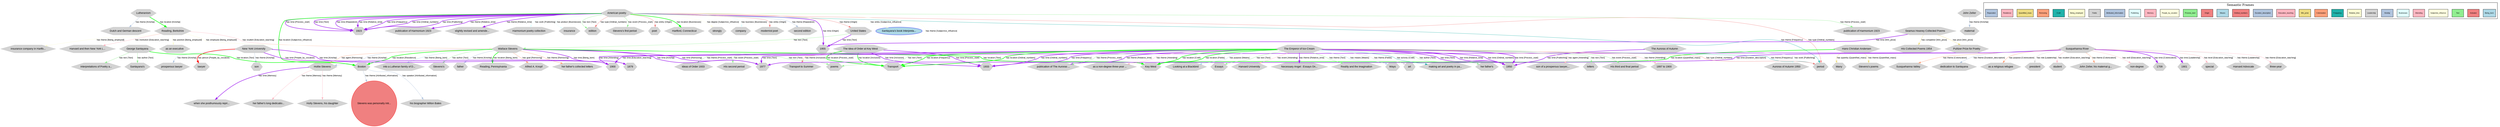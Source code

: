 digraph Wallace_Stevens {
    rankdir=TB;
    compound=true;
    node [fontname="Arial", fontsize=12, style=filled];
    edge [fontname="Arial", fontsize=10, color=gray];
    
    // Graph styling
    bgcolor=white;
    
    // Node type definitions
    subgraph cluster_people {{
        label="People";
        style=filled;
        fillcolor=lightcoral;
        color=red;
        node [fillcolor=lightcoral, color=red, shape=circle];
    }}
    
    subgraph cluster_locations {{
        label="Locations";
        style=filled;
        fillcolor=lightgreen;
        color=green;
        node [fillcolor=lightgreen, color=green, shape=box];
    }}
    
    subgraph cluster_concepts {{
        label="Concepts";
        style=filled;
        fillcolor=lightblue;
        color=blue;
        node [fillcolor=lightblue, color=blue, shape=ellipse];
    }}
    
    subgraph cluster_events {{
        label="Events";
        style=filled;
        fillcolor=lightyellow;
        color=orange;
        node [fillcolor=lightyellow, color=orange, shape=diamond];
    }}
    
    subgraph cluster_other {{
        label="Other";
        style=filled;
        fillcolor=lightgray;
        color=gray;
        node [fillcolor=lightgray, color=gray, shape=hexagon];
    }}

    // People nodes
    "Stevens was personally intr..." [label="Stevens was personally intr...", fillcolor=lightcoral, color=red, shape=circle];

    // Concepts nodes
    "Santayana's book Interpreta..." [label="Santayana's book Interpreta...", fillcolor=lightblue, color=blue, shape=ellipse];

    // Other nodes
    "son of a prosperous lawyer,..." [label="son of a prosperous lawyer,...", fillcolor=lightgray, color=gray, shape=hexagon];
    "three-year" [label="three-year", fillcolor=lightgray, color=gray, shape=hexagon];
    "into a Lutheran family of D..." [label="into a Lutheran family of D...", fillcolor=lightgray, color=gray, shape=hexagon];
    "1900" [label="1900", fillcolor=lightgray, color=gray, shape=hexagon];
    "letters" [label="letters", fillcolor=lightgray, color=gray, shape=hexagon];
    "1955" [label="1955", fillcolor=lightgray, color=gray, shape=hexagon];
    "publication of Harmonium 1923 " [label="publication of Harmonium 1923 ", fillcolor=lightgray, color=gray, shape=hexagon];
    "when she posthumously repri..." [label="when she posthumously repri...", fillcolor=lightgray, color=gray, shape=hexagon];
    "Looking at a Blackbird" [label="Looking at a Blackbird", fillcolor=lightgray, color=gray, shape=hexagon];
    "Santayana's" [label="Santayana's", fillcolor=lightgray, color=gray, shape=hexagon];
    "Susquehanna Valley" [label="Susquehanna Valley", fillcolor=lightgray, color=gray, shape=hexagon];
    "Stevens's" [label="Stevens's", fillcolor=lightgray, color=gray, shape=hexagon];
    "her father's long dedicatio..." [label="her father's long dedicatio...", fillcolor=lightgray, color=gray, shape=hexagon];
    "period" [label="period", fillcolor=lightgray, color=gray, shape=hexagon];
    "The Idea of Order at Key West" [label="The Idea of Order at Key West", fillcolor=lightgray, color=gray, shape=hexagon];
    "1933" [label="1933", fillcolor=lightgray, color=gray, shape=hexagon];
    "His second period" [label="His second period", fillcolor=lightgray, color=gray, shape=hexagon];
    "Reality and the Imagination" [label="Reality and the Imagination", fillcolor=lightgray, color=gray, shape=hexagon];
    "as an executive" [label="as an executive", fillcolor=lightgray, color=gray, shape=hexagon];
    "Transport to Summer" [label="Transport to Summer", fillcolor=lightgray, color=gray, shape=hexagon];
    "1977" [label="1977", fillcolor=lightgray, color=gray, shape=hexagon];
    "Ideas of Order 1933 " [label="Ideas of Order 1933 ", fillcolor=lightgray, color=gray, shape=hexagon];
    "1923" [label="1923", fillcolor=lightgray, color=gray, shape=hexagon];
    "insurance company in Hartfo..." [label="insurance company in Hartfo...", fillcolor=lightgray, color=gray, shape=hexagon];
    "Ways" [label="Ways", fillcolor=lightgray, color=gray, shape=hexagon];
    "art" [label="art", fillcolor=lightgray, color=gray, shape=hexagon];
    "Hollie Stevens" [label="Hollie Stevens", fillcolor=lightgray, color=gray, shape=hexagon];
    "publication of Harmonium 1923" [label="publication of Harmonium 1923", fillcolor=lightgray, color=gray, shape=hexagon];
    "American poetry" [label="American poetry", fillcolor=lightgray, color=gray, shape=hexagon];
    "father" [label="father", fillcolor=lightgray, color=gray, shape=hexagon];
    "dedication to Santayana" [label="dedication to Santayana", fillcolor=lightgray, color=gray, shape=hexagon];
    "Reading, Berkshire" [label="Reading, Berkshire", fillcolor=lightgray, color=gray, shape=hexagon];
    "Wallace Stevens" [label="Wallace Stevens", fillcolor=lightgray, color=gray, shape=hexagon];
    "making art and poetry in pa..." [label="making art and poetry in pa...", fillcolor=lightgray, color=gray, shape=hexagon];
    "slightly revised and amende..." [label="slightly revised and amende...", fillcolor=lightgray, color=gray, shape=hexagon];
    "prosperous lawyer" [label="prosperous lawyer", fillcolor=lightgray, color=gray, shape=hexagon];
    "Hans Christian Andersen" [label="Hans Christian Andersen", fillcolor=lightgray, color=gray, shape=hexagon];
    "maternal" [label="maternal", fillcolor=lightgray, color=gray, shape=hexagon];
    "as a religious refugee" [label="as a religious refugee", fillcolor=lightgray, color=gray, shape=hexagon];
    "lawyer" [label="lawyer", fillcolor=lightgray, color=gray, shape=hexagon];
    "Stevens's poems" [label="Stevens's poems", fillcolor=lightgray, color=gray, shape=hexagon];
    "her father's" [label="her father's", fillcolor=lightgray, color=gray, shape=hexagon];
    "Harmonium poetry collection" [label="Harmonium poetry collection", fillcolor=lightgray, color=gray, shape=hexagon];
    "insurance" [label="insurance", fillcolor=lightgray, color=gray, shape=hexagon];
    "New York University" [label="New York University", fillcolor=lightgray, color=gray, shape=hexagon];
    "His Collected Poems 1954" [label="His Collected Poems 1954", fillcolor=lightgray, color=gray, shape=hexagon];
    "Many" [label="Many", fillcolor=lightgray, color=gray, shape=hexagon];
    "Boston" [label="Boston", fillcolor=lightgray, color=gray, shape=hexagon];
    "edition" [label="edition", fillcolor=lightgray, color=gray, shape=hexagon];
    "son" [label="son", fillcolor=lightgray, color=gray, shape=hexagon];
    "his biographer Milton Bates" [label="his biographer Milton Bates", fillcolor=lightgray, color=gray, shape=hexagon];
    "Susquehanna River" [label="Susquehanna River", fillcolor=lightgray, color=gray, shape=hexagon];
    "1950" [label="1950", fillcolor=lightgray, color=gray, shape=hexagon];
    "Auroras of Autumn 1950" [label="Auroras of Autumn 1950", fillcolor=lightgray, color=gray, shape=hexagon];
    "president" [label="president", fillcolor=lightgray, color=gray, shape=hexagon];
    "Stevens's first period" [label="Stevens's first period", fillcolor=lightgray, color=gray, shape=hexagon];
    "Interpretations of Poetry a..." [label="Interpretations of Poetry a...", fillcolor=lightgray, color=gray, shape=hexagon];
    "poet" [label="poet", fillcolor=lightgray, color=gray, shape=hexagon];
    "Hartford, Connecticut" [label="Hartford, Connecticut", fillcolor=lightgray, color=gray, shape=hexagon];
    "His third and final period" [label="His third and final period", fillcolor=lightgray, color=gray, shape=hexagon];
    "Reading, Pennsylvania" [label="Reading, Pennsylvania", fillcolor=lightgray, color=gray, shape=hexagon];
    "Alfred A. Knopf" [label="Alfred A. Knopf", fillcolor=lightgray, color=gray, shape=hexagon];
    "strongly" [label="strongly", fillcolor=lightgray, color=gray, shape=hexagon];
    "The Auroras of Autumn" [label="The Auroras of Autumn", fillcolor=lightgray, color=gray, shape=hexagon];
    "student" [label="student", fillcolor=lightgray, color=gray, shape=hexagon];
    "1897 to 1900" [label="1897 to 1900", fillcolor=lightgray, color=gray, shape=hexagon];
    "Lutheranism" [label="Lutheranism", fillcolor=lightgray, color=gray, shape=hexagon];
    "John Zeller, his maternal g..." [label="John Zeller, his maternal g...", fillcolor=lightgray, color=gray, shape=hexagon];
    "her father's collected letters" [label="her father's collected letters", fillcolor=lightgray, color=gray, shape=hexagon];
    "United States" [label="United States", fillcolor=lightgray, color=gray, shape=hexagon];
    "publication of The Auroras ..." [label="publication of The Auroras ...", fillcolor=lightgray, color=gray, shape=hexagon];
    "non-degree" [label="non-degree", fillcolor=lightgray, color=gray, shape=hexagon];
    "as a non-degree three-year ..." [label="as a non-degree three-year ...", fillcolor=lightgray, color=gray, shape=hexagon];
    "Key West" [label="Key West", fillcolor=lightgray, color=gray, shape=hexagon];
    "George Santayana" [label="George Santayana", fillcolor=lightgray, color=gray, shape=hexagon];
    "company" [label="company", fillcolor=lightgray, color=gray, shape=hexagon];
    "Essays" [label="Essays", fillcolor=lightgray, color=gray, shape=hexagon];
    "Seamus Heaney Collected Poems" [label="Seamus Heaney Collected Poems", fillcolor=lightgray, color=gray, shape=hexagon];
    "1709" [label="1709", fillcolor=lightgray, color=gray, shape=hexagon];
    "Harvard University" [label="Harvard University", fillcolor=lightgray, color=gray, shape=hexagon];
    "The Emperor of Ice-Cream" [label="The Emperor of Ice-Cream", fillcolor=lightgray, color=gray, shape=hexagon];
    "1901" [label="1901", fillcolor=lightgray, color=gray, shape=hexagon];
    "Harvard and then New York L..." [label="Harvard and then New York L...", fillcolor=lightgray, color=gray, shape=hexagon];
    "John Zeller" [label="John Zeller", fillcolor=lightgray, color=gray, shape=hexagon];
    "special" [label="special", fillcolor=lightgray, color=gray, shape=hexagon];
    "Dutch and German descent" [label="Dutch and German descent", fillcolor=lightgray, color=gray, shape=hexagon];
    "1879" [label="1879", fillcolor=lightgray, color=gray, shape=hexagon];
    "modernist poet" [label="modernist poet", fillcolor=lightgray, color=gray, shape=hexagon];
    "Necessary Angel : Essays On..." [label="Necessary Angel : Essays On...", fillcolor=lightgray, color=gray, shape=hexagon];
    "second edition" [label="second edition", fillcolor=lightgray, color=gray, shape=hexagon];
    "Pulitzer Prize for Poetry" [label="Pulitzer Prize for Poetry", fillcolor=lightgray, color=gray, shape=hexagon];
    "Harvard Advocate" [label="Harvard Advocate", fillcolor=lightgray, color=gray, shape=hexagon];
    "Holly Stevens, his daughter" [label="Holly Stevens, his daughter", fillcolor=lightgray, color=gray, shape=hexagon];
    "Transport" [label="Transport", fillcolor=lightgray, color=gray, shape=hexagon];
    "poems" [label="poems", fillcolor=lightgray, color=gray, shape=hexagon];

    // Relationships
    "Wallace Stevens" -> "into a Lutheran family of D..." [label="has theme [Being_born]", color=lightblue, penwidth=1];
    "The Idea of Order at Key West" -> "Transport to Summer" [label="has theme [Inclusion]", color=lightcoral, penwidth=1];
    "The Emperor of Ice-Cream" -> "poems" [label="has text [Text]", color=lightgreen, penwidth=1];
    "American poetry" -> "Wallace Stevens" [label="has theme [Subjective_influence]", color=lightyellow, penwidth=1];
    "The Emperor of Ice-Cream" -> "son of a prosperous lawyer,..." [label="has agent [Attending]", color=lightpink, penwidth=1];
    "American poetry" -> "Hartford, Connecticut" [label="has location [Businesses]", color=green, penwidth=2];
    "New York University" -> "son" [label="has theme [Kinship]", color=lightsteelblue, penwidth=1];
    "New York University" -> "1900" [label="has time [Kinship]", color=purple, penwidth=2];
    "Susquehanna River" -> "president" [label="has role [Leadership]", color=lightgray, penwidth=1];
    "The Emperor of Ice-Cream" -> "1950" [label="has time [Text]", color=purple, penwidth=2];
    "American poetry" -> "1923" [label="has time [Relative_time]", color=purple, penwidth=2];
    "American poetry" -> "1923" [label="has time [Frequency]", color=purple, penwidth=2];
    "Susquehanna River" -> "1709" [label="has time [Colonization]", color=purple, penwidth=2];
    "Seamus Heaney Collected Poems" -> "Pulitzer Prize for Poetry" [label="has prize [Win_prize]", color=lightgoldenrod, penwidth=1];
    "Susquehanna River" -> "Harvard Advocate" [label="has theme [Leadership]", color=lightgray, penwidth=1];
    "Susquehanna River" -> "non-degree" [label="has skill [Education_teaching]", color=lightpink, penwidth=1];
    "The Emperor of Ice-Cream" -> "Harvard University" [label="has event [Attending]", color=lightpink, penwidth=1];
    "Susquehanna River" -> "1977" [label="has time [Duration_description]", color=purple, penwidth=2];
    "American poetry" -> "edition" [label="has text [Text]", color=lightgreen, penwidth=1];
    "The Emperor of Ice-Cream" -> "her father's" [label="has author [Text]", color=lightgreen, penwidth=1];
    "The Emperor of Ice-Cream" -> "period" [label="has theme [Frequency]", color=lightseagreen, penwidth=1];
    "American poetry" -> "1923" [label="has time [Ordinal_numbers]", color=purple, penwidth=2];
    "Wallace Stevens" -> "1977" [label="has time [Kinship]", color=purple, penwidth=2];
    "American poetry" -> "period" [label="has theme [Frequency]", color=lightseagreen, penwidth=1];
    "The Emperor of Ice-Cream" -> "Looking at a Blackbird" [label="has purpose [Means]", color=lightblue, penwidth=1];
    "John Zeller" -> "maternal" [label="has theme [Kinship]", color=lightsteelblue, penwidth=1];
    "Wallace Stevens" -> "poems" [label="has text [Text]", color=lightgreen, penwidth=1];
    "American poetry" -> "poet" [label="has entity [Origin]", color=lightcoral, penwidth=1];
    "Susquehanna River" -> "student" [label="has student [Education_teaching]", color=lightpink, penwidth=1];
    "The Idea of Order at Key West" -> "Ideas of Order 1933 " [label="has theme [Process_start]", color=lightgreen, penwidth=1];
    "New York University" -> "1900" [label="has time [People_by_vocation]", color=purple, penwidth=2];
    "Hollie Stevens" -> "when she posthumously repri..." [label="has time [Memory]", color=purple, penwidth=2];
    "The Emperor of Ice-Cream" -> "1950" [label="has time [Relative_time]", color=purple, penwidth=2];
    "The Idea of Order at Key West" -> "1933" [label="has time [Process_start]", color=purple, penwidth=2];
    "Lutheranism" -> "Reading, Berkshire" [label="has location [Kinship]", color=green, penwidth=2];
    "American poetry" -> "1955" [label="has time [Origin]", color=purple, penwidth=2];
    "Lutheranism" -> "Dutch and German descent" [label="has theme [Kinship]", color=lightsteelblue, penwidth=1];
    "American poetry" -> "1923" [label="has time [Publishing]", color=purple, penwidth=2];
    "Boston" -> "Stevens was personally intr..." [label="has theme [Attributed_information]", color=lightsteelblue, penwidth=1];
    "The Emperor of Ice-Cream" -> "Key West" [label="has location [Fields]", color=green, penwidth=2];
    "New York University" -> "lawyer" [label="has person [People_by_vocation]", color=red, penwidth=2];
    "The Emperor of Ice-Cream" -> "1933" [label="has time [Ordinal_numbers]", color=purple, penwidth=2];
    "The Idea of Order at Key West" -> "His second period" [label="has event [Process_start]", color=lightgreen, penwidth=1];
    "American poetry" -> "strongly" [label="has degree [Subjective_influence]", color=lightyellow, penwidth=1];
    "Hollie Stevens" -> "her father's long dedicatio..." [label="has theme [Memory]", color=lightpink, penwidth=1];
    "Reading, Berkshire" -> "as an executive" [label="has position [Being_employed]", color=lightgoldenrodyellow, penwidth=1];
    "The Emperor of Ice-Cream" -> "making art and poetry in pa..." [label="has activity [Craft]", color=lightseagreen, penwidth=1];
    "American poetry" -> "edition" [label="has type [Ordinal_numbers]", color=lightcoral, penwidth=1];
    "Wallace Stevens" -> "Reading, Pennsylvania" [label="has location [Being_born]", color=green, penwidth=2];
    "Wallace Stevens" -> "1879" [label="has time [Being_born]", color=purple, penwidth=2];
    "The Emperor of Ice-Cream" -> "Ways" [label="has means [Means]", color=lightblue, penwidth=1];
    "Wallace Stevens" -> "Alfred A. Knopf" [label="has goal [Removing]", color=lightsalmon, penwidth=1];
    "New York University" -> "prosperous lawyer" [label="has theme [Kinship]", color=lightsteelblue, penwidth=1];
    "Seamus Heaney Collected Poems" -> "His Collected Poems 1954" [label="has competitor [Win_prize]", color=lightgoldenrod, penwidth=1];
    "The Emperor of Ice-Cream" -> "1897 to 1900" [label="has theme [Attending]", color=lightpink, penwidth=1];
    "Wallace Stevens" -> "1977" [label="has time [Removing]", color=purple, penwidth=2];
    "Susquehanna River" -> "as a religious refugee" [label="has purpose [Colonization]", color=lightsalmon, penwidth=1];
    "American poetry" -> "1923" [label="has time [Process_start]", color=purple, penwidth=2];
    "Reading, Berkshire" -> "Wallace Stevens" [label="has student [Education_teaching]", color=lightpink, penwidth=1];
    "American poetry" -> "Boston" [label="has location [Subjective_influence]", color=green, penwidth=2];
    "The Auroras of Autumn" -> "1950" [label="has time [Publishing]", color=purple, penwidth=2];
    "American poetry" -> "Stevens's first period" [label="has event [Process_start]", color=lightgreen, penwidth=1];
    "American poetry" -> "publication of Harmonium 1923 " [label="has theme [Process_start]", color=lightgreen, penwidth=1];
    "Wallace Stevens" -> "Hollie Stevens" [label="has theme [Kinship]", color=lightsteelblue, penwidth=1];
    "American poetry" -> "slightly revised and amende..." [label="has theme [Relative_time]", color=purple, penwidth=2];
    "The Emperor of Ice-Cream" -> "publication of The Auroras ..." [label="has theme [Relative_time]", color=purple, penwidth=2];
    "George Santayana" -> "Interpretations of Poetry a..." [label="has text [Text]", color=lightgreen, penwidth=1];
    "American poetry" -> "Santayana's book Interpreta..." [label="has entity [Subjective_influence]", color=lightyellow, penwidth=1];
    "The Emperor of Ice-Cream" -> "Transport" [label="has location [Frequency]", color=green, penwidth=2];
    "Hans Christian Andersen" -> "Many" [label="has quantity [Quantified_mass]", color=lightgoldenrod, penwidth=1];
    "The Emperor of Ice-Cream" -> "as a non-degree three-year ..." [label="has theme [Attending]", color=lightpink, penwidth=1];
    "Wallace Stevens" -> "her father's collected letters" [label="has theme [Removing]", color=lightsalmon, penwidth=1];
    "The Idea of Order at Key West" -> "1933" [label="has time [Inclusion]", color=purple, penwidth=2];
    "Wallace Stevens" -> "father" [label="has theme [Kinship]", color=lightsteelblue, penwidth=1];
    "American poetry" -> "1923" [label="has time [Text]", color=purple, penwidth=2];
    "American poetry" -> "Harmonium poetry collection" [label="has work [Publishing]", color=lightcyan, penwidth=1];
    "Wallace Stevens" -> "Stevens's" [label="has author [Text]", color=lightgreen, penwidth=1];
    "Boston" -> "his biographer Milton Bates" [label="has speaker [Attributed_information]", color=lightsteelblue, penwidth=1];
    "The Emperor of Ice-Cream" -> "1950" [label="has time [Ordinal_numbers]", color=purple, penwidth=2];
    "The Emperor of Ice-Cream" -> "1900" [label="has time [Attending]", color=purple, penwidth=2];
    "The Emperor of Ice-Cream" -> "Transport" [label="has location [Ordinal_numbers]", color=green, penwidth=2];
    "The Emperor of Ice-Cream" -> "Necessary Angel : Essays On..." [label="has theme [Relative_time]", color=purple, penwidth=2];
    "The Emperor of Ice-Cream" -> "1950" [label="has time [Process_start]", color=purple, penwidth=2];
    "Reading, Berkshire" -> "Harvard and then New York L..." [label="has institution [Education_teaching]", color=lightpink, penwidth=1];
    "The Emperor of Ice-Cream" -> "publication of The Auroras ..." [label="has theme [Process_start]", color=lightgreen, penwidth=1];
    "Hans Christian Andersen" -> "Key West" [label="has location [Quantified_mass]", color=green, penwidth=2];
    "The Emperor of Ice-Cream" -> "art" [label="has theme [Fields]", color=lightgray, penwidth=1];
    "Hollie Stevens" -> "Holly Stevens, his daughter" [label="has theme [Memory]", color=lightpink, penwidth=1];
    "George Santayana" -> "Santayana's" [label="has author [Text]", color=lightgreen, penwidth=1];
    "The Emperor of Ice-Cream" -> "1933" [label="has time [Frequency]", color=purple, penwidth=2];
    "Seamus Heaney Collected Poems" -> "1955" [label="has time [Win_prize]", color=purple, penwidth=2];
    "Susquehanna River" -> "dedication to Santayana" [label="has theme [Duration_description]", color=lightsteelblue, penwidth=1];
    "American poetry" -> "company" [label="has business [Businesses]", color=lightcyan, penwidth=1];
    "American poetry" -> "modernist poet" [label="has entity [Origin]", color=lightcoral, penwidth=1];
    "The Emperor of Ice-Cream" -> "Reality and the Imagination" [label="has theme [Text]", color=lightgreen, penwidth=1];
    "The Idea of Order at Key West" -> "Transport" [label="has location [Process_start]", color=green, penwidth=2];
    "American poetry" -> "publication of Harmonium 1923" [label="has theme [Relative_time]", color=purple, penwidth=2];
    "Wallace Stevens" -> "Hollie Stevens" [label="has agent [Removing]", color=lightsalmon, penwidth=1];
    "The Emperor of Ice-Cream" -> "His third and final period" [label="has event [Process_start]", color=lightgreen, penwidth=1];
    "Wallace Stevens" -> "Boston" [label="has location [Residence]", color=green, penwidth=2];
    "The Emperor of Ice-Cream" -> "1977" [label="has time [Text]", color=purple, penwidth=2];
    "Susquehanna River" -> "Susquehanna Valley" [label="has theme [Colonization]", color=lightsalmon, penwidth=1];
    "Susquehanna River" -> "special" [label="has level [Education_teaching]", color=lightpink, penwidth=1];
    "The Emperor of Ice-Cream" -> "Essays" [label="has text [Text]", color=lightgreen, penwidth=1];
    "Susquehanna River" -> "1901" [label="has time [Leadership]", color=purple, penwidth=2];
    "United States" -> "1955" [label="has time [Text]", color=purple, penwidth=2];
    "The Emperor of Ice-Cream" -> "period" [label="has type [Ordinal_numbers]", color=lightcoral, penwidth=1];
    "The Auroras of Autumn" -> "Auroras of Autumn 1950" [label="has work [Publishing]", color=lightcyan, penwidth=1];
    "American poetry" -> "1923" [label="has time [Reparation]", color=purple, penwidth=2];
    "Susquehanna River" -> "three-year" [label="has theme [Education_teaching]", color=lightpink, penwidth=1];
    "American poetry" -> "period" [label="has type [Ordinal_numbers]", color=lightcoral, penwidth=1];
    "Susquehanna River" -> "John Zeller, his maternal g..." [label="has theme [Colonization]", color=lightsalmon, penwidth=1];
    "American poetry" -> "insurance" [label="has product [Businesses]", color=lightcyan, penwidth=1];
    "The Idea of Order at Key West" -> "Transport" [label="has location [Inclusion]", color=green, penwidth=2];
    "The Emperor of Ice-Cream" -> "letters" [label="has text [Text]", color=lightgreen, penwidth=1];
    "United States" -> "Wallace Stevens" [label="has text [Text]", color=lightgreen, penwidth=1];
    "Reading, Berkshire" -> "Wallace Stevens" [label="has employee [Being_employed]", color=lightgoldenrodyellow, penwidth=1];
    "American poetry" -> "United States" [label="has theme [Origin]", color=lightcoral, penwidth=1];
    "Wallace Stevens" -> "Key West" [label="has location [Text]", color=green, penwidth=2];
    "American poetry" -> "second edition" [label="has theme [Reparation]", color=lightsteelblue, penwidth=1];
    "The Emperor of Ice-Cream" -> "Key West" [label="has location [Craft]", color=green, penwidth=2];
    "Hans Christian Andersen" -> "Stevens's poems" [label="has theme [Quantified_mass]", color=lightgoldenrod, penwidth=1];
    "Susquehanna River" -> "1900" [label="has time [Education_teaching]", color=purple, penwidth=2];
    "George Santayana" -> "Boston" [label="has location [Text]", color=green, penwidth=2];
    "Reading, Berkshire" -> "insurance company in Hartfo..." [label="has theme [Being_employed]", color=lightgoldenrodyellow, penwidth=1];

    // Frame Legend
    subgraph cluster_legend {
        label="Semantic Frames";
        style=filled;
        fillcolor=white;
        color=black;
        rank=sink;
        "Being_born_legend" [label="Being_born", fillcolor="lightblue", style=filled, shape=box, fontsize=8];
        "Inclusion_legend" [label="Inclusion", fillcolor="lightcoral", style=filled, shape=box, fontsize=8];
        "Text_legend" [label="Text", fillcolor="lightgreen", style=filled, shape=box, fontsize=8];
        "Subjective_influence_legend" [label="Subjective_influence", fillcolor="lightyellow", style=filled, shape=box, fontsize=8];
        "Attending_legend" [label="Attending", fillcolor="lightpink", style=filled, shape=box, fontsize=8];
        "Businesses_legend" [label="Businesses", fillcolor="lightcyan", style=filled, shape=box, fontsize=8];
        "Kinship_legend" [label="Kinship", fillcolor="lightsteelblue", style=filled, shape=box, fontsize=8];
        "Leadership_legend" [label="Leadership", fillcolor="lightgray", style=filled, shape=box, fontsize=8];
        "Relative_time_legend" [label="Relative_time", fillcolor="lightgoldenrodyellow", style=filled, shape=box, fontsize=8];
        "Frequency_legend" [label="Frequency", fillcolor="lightseagreen", style=filled, shape=box, fontsize=8];
        "Colonization_legend" [label="Colonization", fillcolor="lightsalmon", style=filled, shape=box, fontsize=8];
        "Win_prize_legend" [label="Win_prize", fillcolor="lightgoldenrod", style=filled, shape=box, fontsize=8];
        "Education_teaching_legend" [label="Education_teaching", fillcolor="lightpink", style=filled, shape=box, fontsize=8];
        "Duration_description_legend" [label="Duration_description", fillcolor="lightsteelblue", style=filled, shape=box, fontsize=8];
        "Ordinal_numbers_legend" [label="Ordinal_numbers", fillcolor="lightcoral", style=filled, shape=box, fontsize=8];
        "Means_legend" [label="Means", fillcolor="lightblue", style=filled, shape=box, fontsize=8];
        "Origin_legend" [label="Origin", fillcolor="lightcoral", style=filled, shape=box, fontsize=8];
        "Process_start_legend" [label="Process_start", fillcolor="lightgreen", style=filled, shape=box, fontsize=8];
        "People_by_vocation_legend" [label="People_by_vocation", fillcolor="lightyellow", style=filled, shape=box, fontsize=8];
        "Memory_legend" [label="Memory", fillcolor="lightpink", style=filled, shape=box, fontsize=8];
        "Publishing_legend" [label="Publishing", fillcolor="lightcyan", style=filled, shape=box, fontsize=8];
        "Attributed_information_legend" [label="Attributed_information", fillcolor="lightsteelblue", style=filled, shape=box, fontsize=8];
        "Fields_legend" [label="Fields", fillcolor="lightgray", style=filled, shape=box, fontsize=8];
        "Being_employed_legend" [label="Being_employed", fillcolor="lightgoldenrodyellow", style=filled, shape=box, fontsize=8];
        "Craft_legend" [label="Craft", fillcolor="lightseagreen", style=filled, shape=box, fontsize=8];
        "Removing_legend" [label="Removing", fillcolor="lightsalmon", style=filled, shape=box, fontsize=8];
        "Quantified_mass_legend" [label="Quantified_mass", fillcolor="lightgoldenrod", style=filled, shape=box, fontsize=8];
        "Residence_legend" [label="Residence", fillcolor="lightpink", style=filled, shape=box, fontsize=8];
        "Reparation_legend" [label="Reparation", fillcolor="lightsteelblue", style=filled, shape=box, fontsize=8];
    }
}